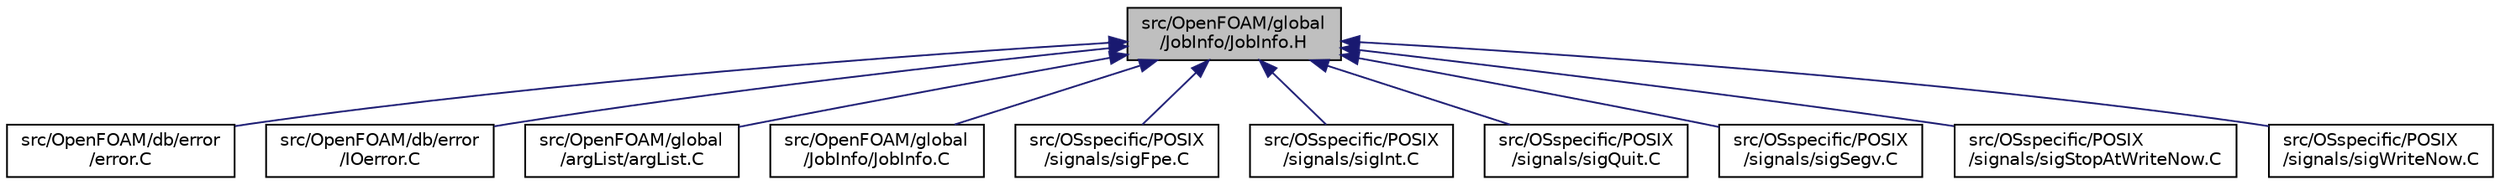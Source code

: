 digraph "src/OpenFOAM/global/JobInfo/JobInfo.H"
{
  bgcolor="transparent";
  edge [fontname="Helvetica",fontsize="10",labelfontname="Helvetica",labelfontsize="10"];
  node [fontname="Helvetica",fontsize="10",shape=record];
  Node1 [label="src/OpenFOAM/global\l/JobInfo/JobInfo.H",height=0.2,width=0.4,color="black", fillcolor="grey75", style="filled", fontcolor="black"];
  Node1 -> Node2 [dir="back",color="midnightblue",fontsize="10",style="solid",fontname="Helvetica"];
  Node2 [label="src/OpenFOAM/db/error\l/error.C",height=0.2,width=0.4,color="black",URL="$a07723.html"];
  Node1 -> Node3 [dir="back",color="midnightblue",fontsize="10",style="solid",fontname="Helvetica"];
  Node3 [label="src/OpenFOAM/db/error\l/IOerror.C",height=0.2,width=0.4,color="black",URL="$a07726.html"];
  Node1 -> Node4 [dir="back",color="midnightblue",fontsize="10",style="solid",fontname="Helvetica"];
  Node4 [label="src/OpenFOAM/global\l/argList/argList.C",height=0.2,width=0.4,color="black",URL="$a08147.html"];
  Node1 -> Node5 [dir="back",color="midnightblue",fontsize="10",style="solid",fontname="Helvetica"];
  Node5 [label="src/OpenFOAM/global\l/JobInfo/JobInfo.C",height=0.2,width=0.4,color="black",URL="$a08178.html"];
  Node1 -> Node6 [dir="back",color="midnightblue",fontsize="10",style="solid",fontname="Helvetica"];
  Node6 [label="src/OSspecific/POSIX\l/signals/sigFpe.C",height=0.2,width=0.4,color="black",URL="$a09075.html"];
  Node1 -> Node7 [dir="back",color="midnightblue",fontsize="10",style="solid",fontname="Helvetica"];
  Node7 [label="src/OSspecific/POSIX\l/signals/sigInt.C",height=0.2,width=0.4,color="black",URL="$a09077.html"];
  Node1 -> Node8 [dir="back",color="midnightblue",fontsize="10",style="solid",fontname="Helvetica"];
  Node8 [label="src/OSspecific/POSIX\l/signals/sigQuit.C",height=0.2,width=0.4,color="black",URL="$a09079.html"];
  Node1 -> Node9 [dir="back",color="midnightblue",fontsize="10",style="solid",fontname="Helvetica"];
  Node9 [label="src/OSspecific/POSIX\l/signals/sigSegv.C",height=0.2,width=0.4,color="black",URL="$a09081.html"];
  Node1 -> Node10 [dir="back",color="midnightblue",fontsize="10",style="solid",fontname="Helvetica"];
  Node10 [label="src/OSspecific/POSIX\l/signals/sigStopAtWriteNow.C",height=0.2,width=0.4,color="black",URL="$a09083.html"];
  Node1 -> Node11 [dir="back",color="midnightblue",fontsize="10",style="solid",fontname="Helvetica"];
  Node11 [label="src/OSspecific/POSIX\l/signals/sigWriteNow.C",height=0.2,width=0.4,color="black",URL="$a09085.html"];
}
